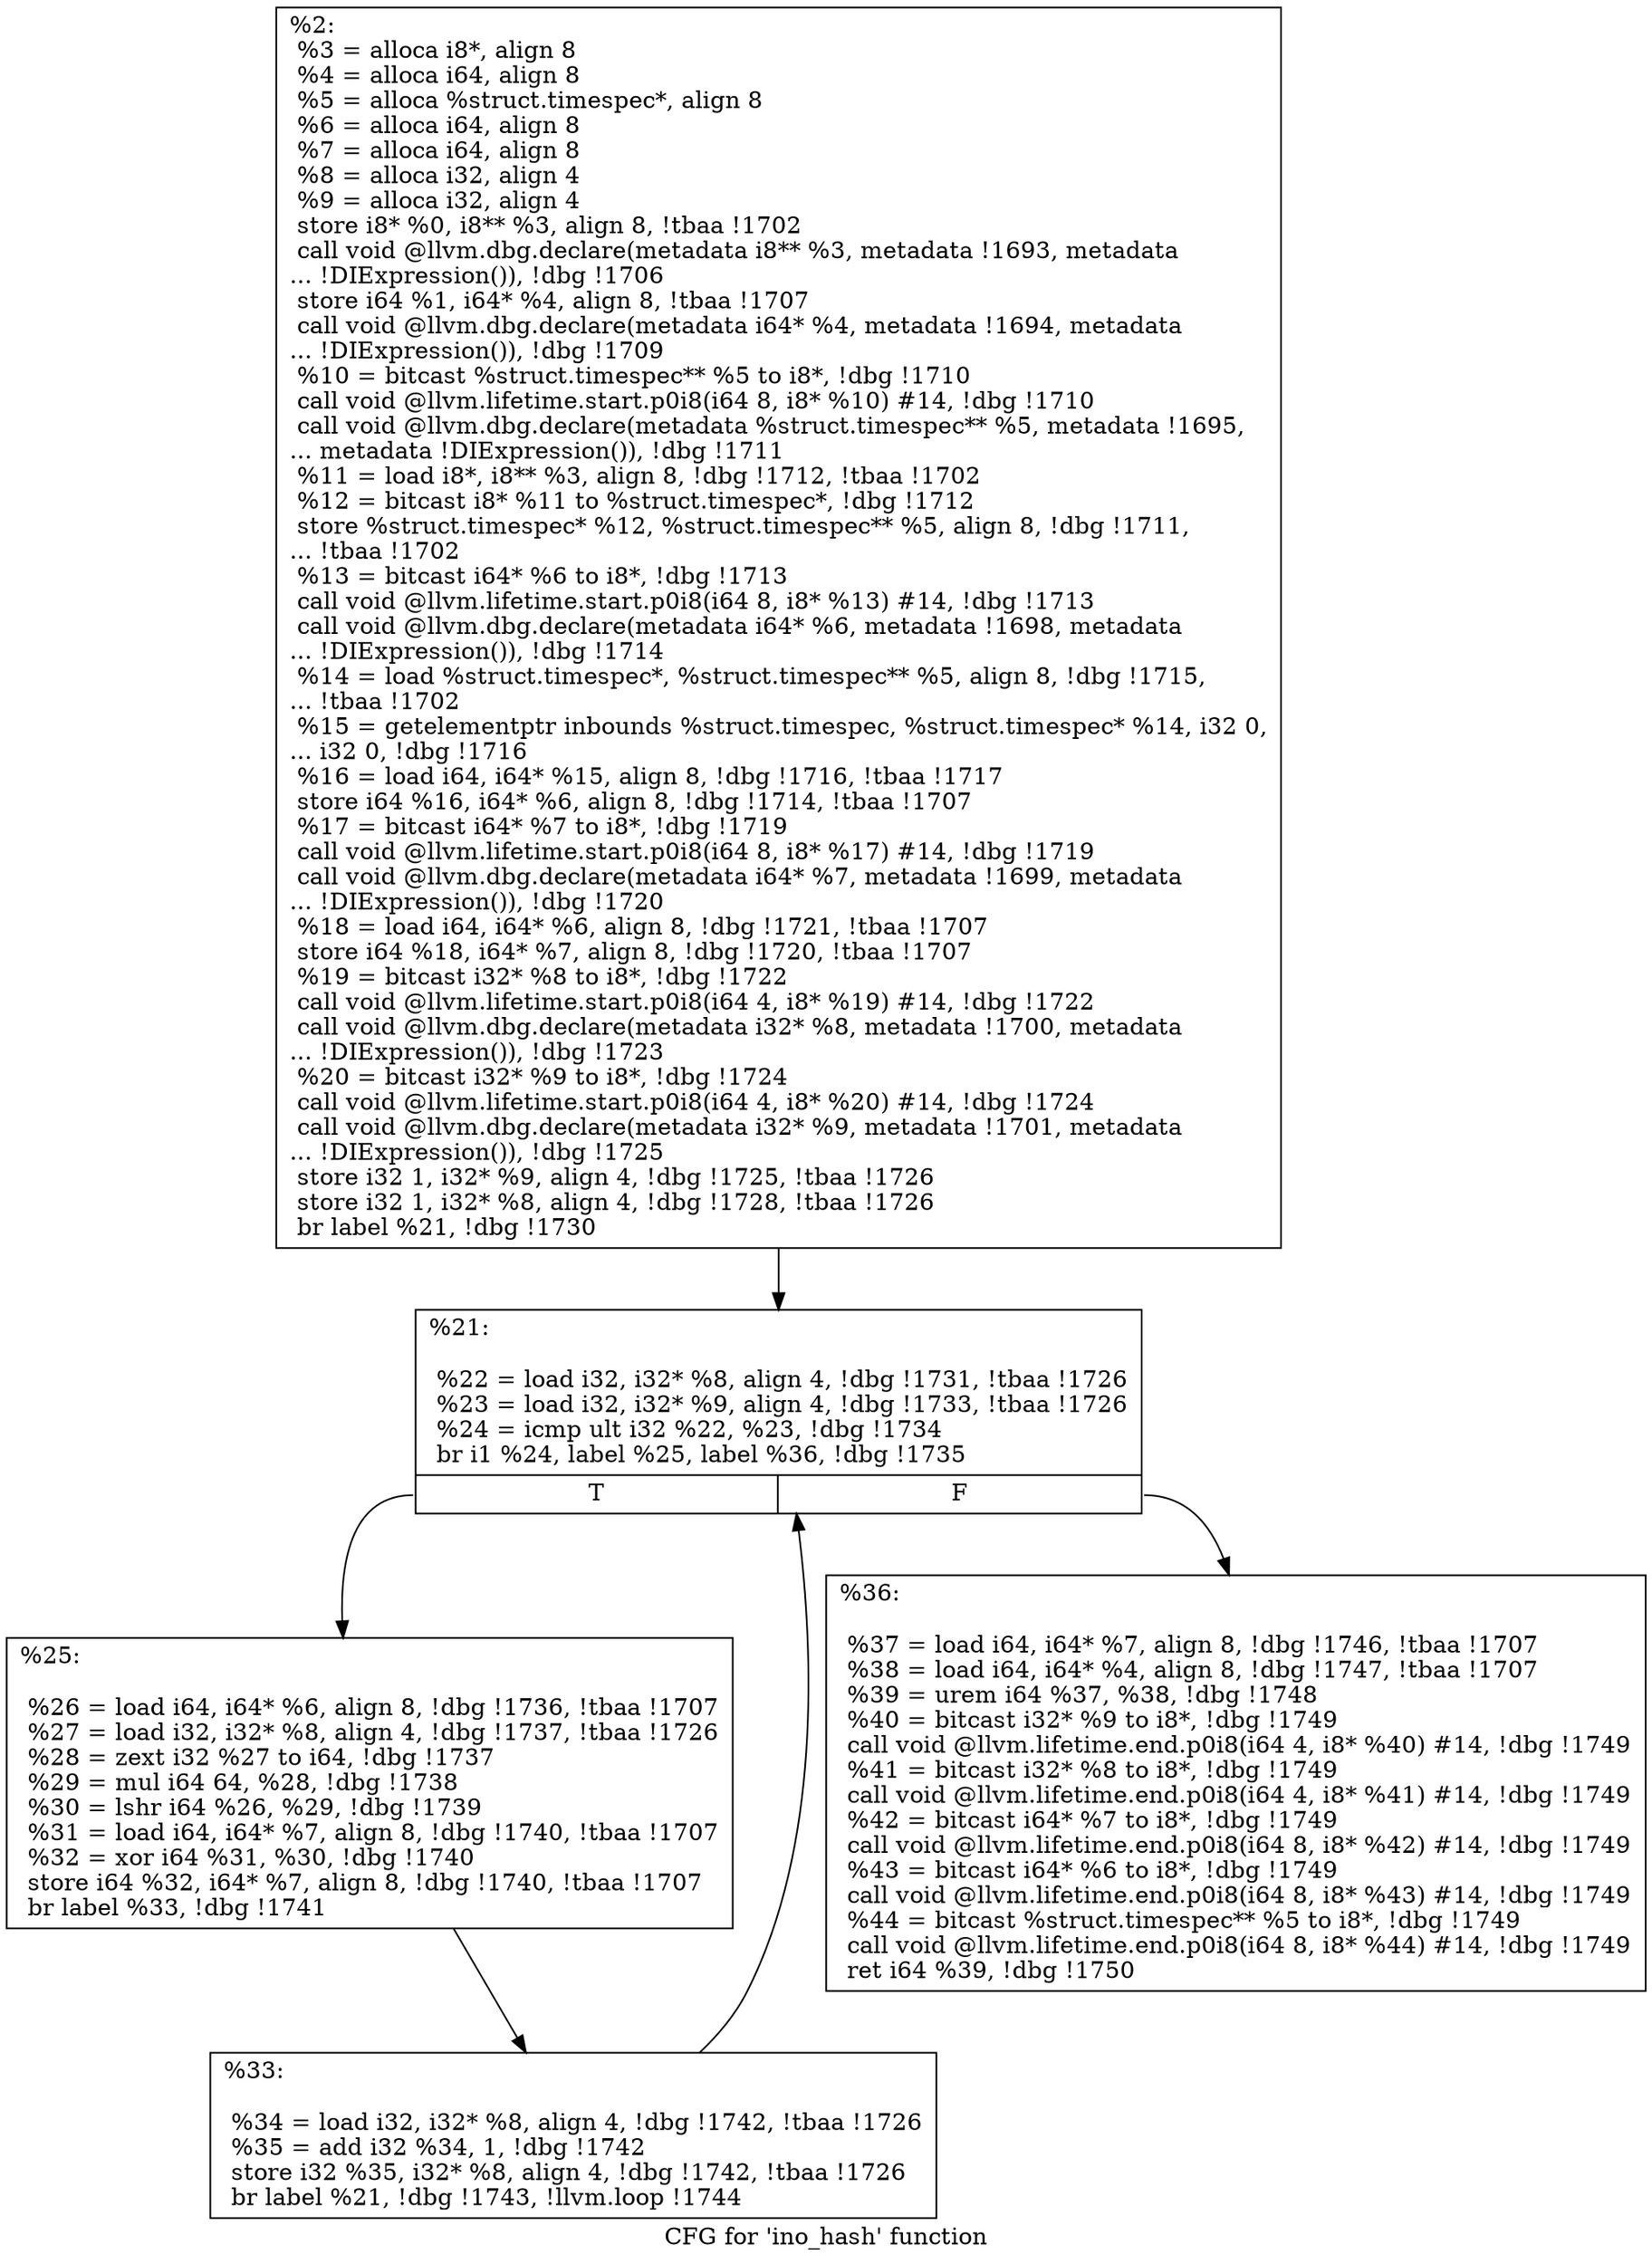 digraph "CFG for 'ino_hash' function" {
	label="CFG for 'ino_hash' function";

	Node0x2a54760 [shape=record,label="{%2:\l  %3 = alloca i8*, align 8\l  %4 = alloca i64, align 8\l  %5 = alloca %struct.timespec*, align 8\l  %6 = alloca i64, align 8\l  %7 = alloca i64, align 8\l  %8 = alloca i32, align 4\l  %9 = alloca i32, align 4\l  store i8* %0, i8** %3, align 8, !tbaa !1702\l  call void @llvm.dbg.declare(metadata i8** %3, metadata !1693, metadata\l... !DIExpression()), !dbg !1706\l  store i64 %1, i64* %4, align 8, !tbaa !1707\l  call void @llvm.dbg.declare(metadata i64* %4, metadata !1694, metadata\l... !DIExpression()), !dbg !1709\l  %10 = bitcast %struct.timespec** %5 to i8*, !dbg !1710\l  call void @llvm.lifetime.start.p0i8(i64 8, i8* %10) #14, !dbg !1710\l  call void @llvm.dbg.declare(metadata %struct.timespec** %5, metadata !1695,\l... metadata !DIExpression()), !dbg !1711\l  %11 = load i8*, i8** %3, align 8, !dbg !1712, !tbaa !1702\l  %12 = bitcast i8* %11 to %struct.timespec*, !dbg !1712\l  store %struct.timespec* %12, %struct.timespec** %5, align 8, !dbg !1711,\l... !tbaa !1702\l  %13 = bitcast i64* %6 to i8*, !dbg !1713\l  call void @llvm.lifetime.start.p0i8(i64 8, i8* %13) #14, !dbg !1713\l  call void @llvm.dbg.declare(metadata i64* %6, metadata !1698, metadata\l... !DIExpression()), !dbg !1714\l  %14 = load %struct.timespec*, %struct.timespec** %5, align 8, !dbg !1715,\l... !tbaa !1702\l  %15 = getelementptr inbounds %struct.timespec, %struct.timespec* %14, i32 0,\l... i32 0, !dbg !1716\l  %16 = load i64, i64* %15, align 8, !dbg !1716, !tbaa !1717\l  store i64 %16, i64* %6, align 8, !dbg !1714, !tbaa !1707\l  %17 = bitcast i64* %7 to i8*, !dbg !1719\l  call void @llvm.lifetime.start.p0i8(i64 8, i8* %17) #14, !dbg !1719\l  call void @llvm.dbg.declare(metadata i64* %7, metadata !1699, metadata\l... !DIExpression()), !dbg !1720\l  %18 = load i64, i64* %6, align 8, !dbg !1721, !tbaa !1707\l  store i64 %18, i64* %7, align 8, !dbg !1720, !tbaa !1707\l  %19 = bitcast i32* %8 to i8*, !dbg !1722\l  call void @llvm.lifetime.start.p0i8(i64 4, i8* %19) #14, !dbg !1722\l  call void @llvm.dbg.declare(metadata i32* %8, metadata !1700, metadata\l... !DIExpression()), !dbg !1723\l  %20 = bitcast i32* %9 to i8*, !dbg !1724\l  call void @llvm.lifetime.start.p0i8(i64 4, i8* %20) #14, !dbg !1724\l  call void @llvm.dbg.declare(metadata i32* %9, metadata !1701, metadata\l... !DIExpression()), !dbg !1725\l  store i32 1, i32* %9, align 4, !dbg !1725, !tbaa !1726\l  store i32 1, i32* %8, align 4, !dbg !1728, !tbaa !1726\l  br label %21, !dbg !1730\l}"];
	Node0x2a54760 -> Node0x2a565f0;
	Node0x2a565f0 [shape=record,label="{%21:\l\l  %22 = load i32, i32* %8, align 4, !dbg !1731, !tbaa !1726\l  %23 = load i32, i32* %9, align 4, !dbg !1733, !tbaa !1726\l  %24 = icmp ult i32 %22, %23, !dbg !1734\l  br i1 %24, label %25, label %36, !dbg !1735\l|{<s0>T|<s1>F}}"];
	Node0x2a565f0:s0 -> Node0x2a56640;
	Node0x2a565f0:s1 -> Node0x2a566e0;
	Node0x2a56640 [shape=record,label="{%25:\l\l  %26 = load i64, i64* %6, align 8, !dbg !1736, !tbaa !1707\l  %27 = load i32, i32* %8, align 4, !dbg !1737, !tbaa !1726\l  %28 = zext i32 %27 to i64, !dbg !1737\l  %29 = mul i64 64, %28, !dbg !1738\l  %30 = lshr i64 %26, %29, !dbg !1739\l  %31 = load i64, i64* %7, align 8, !dbg !1740, !tbaa !1707\l  %32 = xor i64 %31, %30, !dbg !1740\l  store i64 %32, i64* %7, align 8, !dbg !1740, !tbaa !1707\l  br label %33, !dbg !1741\l}"];
	Node0x2a56640 -> Node0x2a56690;
	Node0x2a56690 [shape=record,label="{%33:\l\l  %34 = load i32, i32* %8, align 4, !dbg !1742, !tbaa !1726\l  %35 = add i32 %34, 1, !dbg !1742\l  store i32 %35, i32* %8, align 4, !dbg !1742, !tbaa !1726\l  br label %21, !dbg !1743, !llvm.loop !1744\l}"];
	Node0x2a56690 -> Node0x2a565f0;
	Node0x2a566e0 [shape=record,label="{%36:\l\l  %37 = load i64, i64* %7, align 8, !dbg !1746, !tbaa !1707\l  %38 = load i64, i64* %4, align 8, !dbg !1747, !tbaa !1707\l  %39 = urem i64 %37, %38, !dbg !1748\l  %40 = bitcast i32* %9 to i8*, !dbg !1749\l  call void @llvm.lifetime.end.p0i8(i64 4, i8* %40) #14, !dbg !1749\l  %41 = bitcast i32* %8 to i8*, !dbg !1749\l  call void @llvm.lifetime.end.p0i8(i64 4, i8* %41) #14, !dbg !1749\l  %42 = bitcast i64* %7 to i8*, !dbg !1749\l  call void @llvm.lifetime.end.p0i8(i64 8, i8* %42) #14, !dbg !1749\l  %43 = bitcast i64* %6 to i8*, !dbg !1749\l  call void @llvm.lifetime.end.p0i8(i64 8, i8* %43) #14, !dbg !1749\l  %44 = bitcast %struct.timespec** %5 to i8*, !dbg !1749\l  call void @llvm.lifetime.end.p0i8(i64 8, i8* %44) #14, !dbg !1749\l  ret i64 %39, !dbg !1750\l}"];
}
